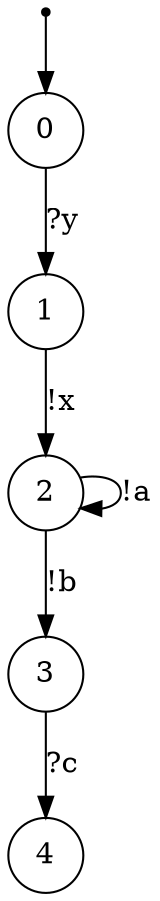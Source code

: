 digraph {
 node [shape=point] ENTRY
 node [shape=circle]
 ENTRY -> 0
0 -> 1 [label="?y"]
1 -> 2 [label="!x"]
2 -> 3 [label="!b"]
3 -> 4 [label="?c"]
2 -> 2 [label="!a"]
}